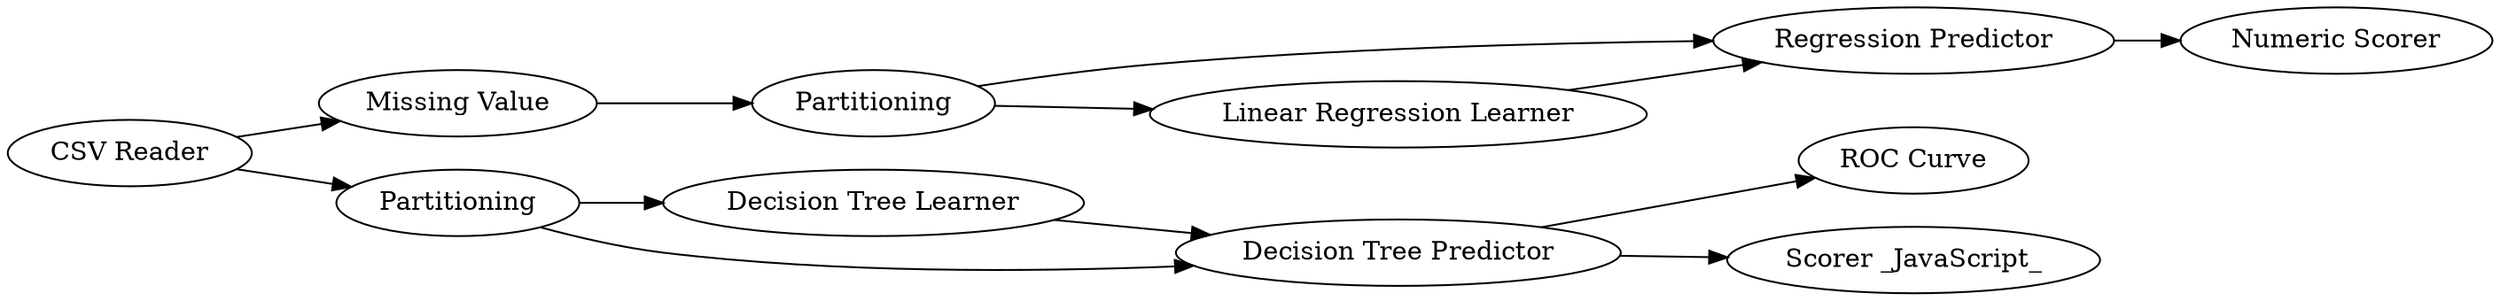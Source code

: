 digraph {
	"8262953437530500627_18" [label="CSV Reader"]
	"8262953437530500627_11" [label="Missing Value"]
	"8262953437530500627_16" [label=Partitioning]
	"8262953437530500627_17" [label="Decision Tree Learner"]
	"8262953437530500627_15" [label="ROC Curve"]
	"8262953437530500627_6" [label=Partitioning]
	"8262953437530500627_8" [label="Regression Predictor"]
	"8262953437530500627_7" [label="Linear Regression Learner"]
	"8262953437530500627_9" [label="Numeric Scorer"]
	"8262953437530500627_13" [label="Scorer _JavaScript_"]
	"8262953437530500627_14" [label="Decision Tree Predictor"]
	"8262953437530500627_11" -> "8262953437530500627_6"
	"8262953437530500627_6" -> "8262953437530500627_7"
	"8262953437530500627_17" -> "8262953437530500627_14"
	"8262953437530500627_8" -> "8262953437530500627_9"
	"8262953437530500627_18" -> "8262953437530500627_11"
	"8262953437530500627_14" -> "8262953437530500627_13"
	"8262953437530500627_6" -> "8262953437530500627_8"
	"8262953437530500627_18" -> "8262953437530500627_16"
	"8262953437530500627_16" -> "8262953437530500627_14"
	"8262953437530500627_16" -> "8262953437530500627_17"
	"8262953437530500627_7" -> "8262953437530500627_8"
	"8262953437530500627_14" -> "8262953437530500627_15"
	rankdir=LR
}
